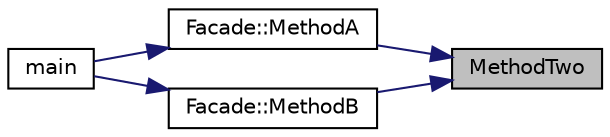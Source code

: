 digraph "MethodTwo"
{
 // INTERACTIVE_SVG=YES
 // LATEX_PDF_SIZE
  bgcolor="transparent";
  edge [fontname="Helvetica",fontsize="10",labelfontname="Helvetica",labelfontsize="10"];
  node [fontname="Helvetica",fontsize="10",shape=record];
  rankdir="RL";
  Node1 [label="MethodTwo",height=0.2,width=0.4,color="black", fillcolor="grey75", style="filled", fontcolor="black",tooltip=" "];
  Node1 -> Node2 [dir="back",color="midnightblue",fontsize="10",style="solid",fontname="Helvetica"];
  Node2 [label="Facade::MethodA",height=0.2,width=0.4,color="black",URL="$da/d1f/classFacade_a43cc0a1078e99042ba8a37b11a44feb6.html#a43cc0a1078e99042ba8a37b11a44feb6",tooltip=" "];
  Node2 -> Node3 [dir="back",color="midnightblue",fontsize="10",style="solid",fontname="Helvetica"];
  Node3 [label="main",height=0.2,width=0.4,color="black",URL="$d6/d51/design__pattern_2facade__pattern_2main_8cc_a0ddf1224851353fc92bfbff6f499fa97.html#a0ddf1224851353fc92bfbff6f499fa97",tooltip=" "];
  Node1 -> Node4 [dir="back",color="midnightblue",fontsize="10",style="solid",fontname="Helvetica"];
  Node4 [label="Facade::MethodB",height=0.2,width=0.4,color="black",URL="$da/d1f/classFacade_a1bf43d0f6e3ef96a5e673a2e20466beb.html#a1bf43d0f6e3ef96a5e673a2e20466beb",tooltip=" "];
  Node4 -> Node3 [dir="back",color="midnightblue",fontsize="10",style="solid",fontname="Helvetica"];
}
